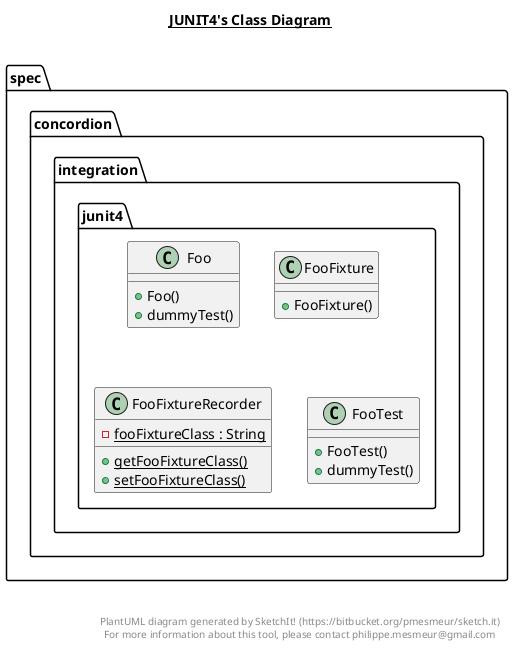 @startuml

title __JUNIT4's Class Diagram__\n

  package spec.concordion.integration.junit4 {
    class Foo {
        + Foo()
        + dummyTest()
    }
  }
  

  package spec.concordion.integration.junit4 {
    class FooFixture {
        + FooFixture()
    }
  }
  

  package spec.concordion.integration.junit4 {
    class FooFixtureRecorder {
        {static} - fooFixtureClass : String
        {static} + getFooFixtureClass()
        {static} + setFooFixtureClass()
    }
  }
  

  package spec.concordion.integration.junit4 {
    class FooTest {
        + FooTest()
        + dummyTest()
    }
  }
  



right footer


PlantUML diagram generated by SketchIt! (https://bitbucket.org/pmesmeur/sketch.it)
For more information about this tool, please contact philippe.mesmeur@gmail.com
endfooter

@enduml
